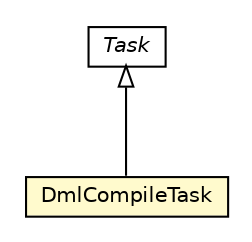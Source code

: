 #!/usr/local/bin/dot
#
# Class diagram 
# Generated by UMLGraph version 5.1 (http://www.umlgraph.org/)
#

digraph G {
	edge [fontname="Helvetica",fontsize=10,labelfontname="Helvetica",labelfontsize=10];
	node [fontname="Helvetica",fontsize=10,shape=plaintext];
	nodesep=0.25;
	ranksep=0.5;
	// pt.ist.fenixframework.dml.antTasks.DmlCompileTask
	c30539 [label=<<table title="pt.ist.fenixframework.dml.antTasks.DmlCompileTask" border="0" cellborder="1" cellspacing="0" cellpadding="2" port="p" bgcolor="lemonChiffon" href="./DmlCompileTask.html">
		<tr><td><table border="0" cellspacing="0" cellpadding="1">
<tr><td align="center" balign="center"> DmlCompileTask </td></tr>
		</table></td></tr>
		</table>>, fontname="Helvetica", fontcolor="black", fontsize=10.0];
	//pt.ist.fenixframework.dml.antTasks.DmlCompileTask extends org.apache.tools.ant.Task
	c30689:p -> c30539:p [dir=back,arrowtail=empty];
	// org.apache.tools.ant.Task
	c30689 [label=<<table title="org.apache.tools.ant.Task" border="0" cellborder="1" cellspacing="0" cellpadding="2" port="p" href="http://java.sun.com/j2se/1.4.2/docs/api/org/apache/tools/ant/Task.html">
		<tr><td><table border="0" cellspacing="0" cellpadding="1">
<tr><td align="center" balign="center"><font face="Helvetica-Oblique"> Task </font></td></tr>
		</table></td></tr>
		</table>>, fontname="Helvetica", fontcolor="black", fontsize=10.0];
}

